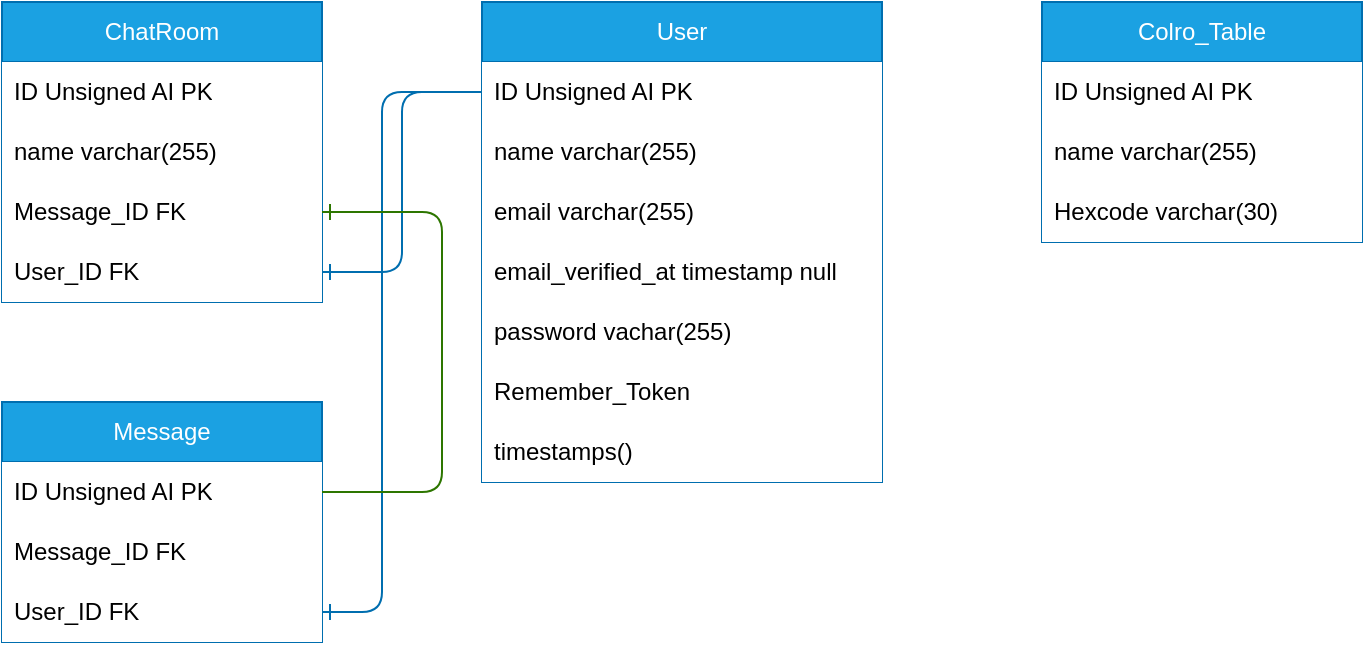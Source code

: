 <mxfile>
    <diagram id="bZ94hbTcIO7zM9gNZOJU" name="Page-1">
        <mxGraphModel dx="452" dy="315" grid="1" gridSize="10" guides="1" tooltips="1" connect="1" arrows="1" fold="1" page="1" pageScale="1" pageWidth="850" pageHeight="1100" math="0" shadow="0">
            <root>
                <mxCell id="0"/>
                <mxCell id="1" parent="0"/>
                <mxCell id="7" value="ChatRoom" style="swimlane;fontStyle=0;childLayout=stackLayout;horizontal=1;startSize=30;horizontalStack=0;resizeParent=1;resizeParentMax=0;resizeLast=0;collapsible=1;marginBottom=0;whiteSpace=wrap;html=1;fillColor=#1ba1e2;strokeColor=#006EAF;fontColor=#ffffff;" parent="1" vertex="1">
                    <mxGeometry x="40" y="80" width="160" height="150" as="geometry"/>
                </mxCell>
                <mxCell id="8" value="ID Unsigned AI PK" style="text;align=left;verticalAlign=middle;spacingLeft=4;spacingRight=4;overflow=hidden;points=[[0,0.5],[1,0.5]];portConstraint=eastwest;rotatable=0;whiteSpace=wrap;html=1;fillColor=light-dark(#FFFFFF,#FFFFFF);" parent="7" vertex="1">
                    <mxGeometry y="30" width="160" height="30" as="geometry"/>
                </mxCell>
                <mxCell id="11" value="name varchar(255)" style="text;align=left;verticalAlign=middle;spacingLeft=4;spacingRight=4;overflow=hidden;points=[[0,0.5],[1,0.5]];portConstraint=eastwest;rotatable=0;whiteSpace=wrap;html=1;fillColor=light-dark(#FFFFFF,#FFFFFF);" parent="7" vertex="1">
                    <mxGeometry y="60" width="160" height="30" as="geometry"/>
                </mxCell>
                <mxCell id="12" value="Message_ID FK" style="text;align=left;verticalAlign=middle;spacingLeft=4;spacingRight=4;overflow=hidden;points=[[0,0.5],[1,0.5]];portConstraint=eastwest;rotatable=0;whiteSpace=wrap;html=1;fillColor=light-dark(#FFFFFF,#FFFFFF);" parent="7" vertex="1">
                    <mxGeometry y="90" width="160" height="30" as="geometry"/>
                </mxCell>
                <mxCell id="9" value="User_ID FK" style="text;align=left;verticalAlign=middle;spacingLeft=4;spacingRight=4;overflow=hidden;points=[[0,0.5],[1,0.5]];portConstraint=eastwest;rotatable=0;whiteSpace=wrap;html=1;fillColor=light-dark(#FFFFFF,#FFFFFF);" parent="7" vertex="1">
                    <mxGeometry y="120" width="160" height="30" as="geometry"/>
                </mxCell>
                <mxCell id="13" value="User" style="swimlane;fontStyle=0;childLayout=stackLayout;horizontal=1;startSize=30;horizontalStack=0;resizeParent=1;resizeParentMax=0;resizeLast=0;collapsible=1;marginBottom=0;whiteSpace=wrap;html=1;fillColor=#1ba1e2;strokeColor=#006EAF;fontColor=#ffffff;" parent="1" vertex="1">
                    <mxGeometry x="280" y="80" width="200" height="240" as="geometry"/>
                </mxCell>
                <mxCell id="14" value="ID Unsigned AI PK" style="text;align=left;verticalAlign=middle;spacingLeft=4;spacingRight=4;overflow=hidden;points=[[0,0.5],[1,0.5]];portConstraint=eastwest;rotatable=0;whiteSpace=wrap;html=1;fillColor=light-dark(#FFFFFF,#FFFFFF);" parent="13" vertex="1">
                    <mxGeometry y="30" width="200" height="30" as="geometry"/>
                </mxCell>
                <mxCell id="15" value="name varchar(255)" style="text;align=left;verticalAlign=middle;spacingLeft=4;spacingRight=4;overflow=hidden;points=[[0,0.5],[1,0.5]];portConstraint=eastwest;rotatable=0;whiteSpace=wrap;html=1;fillColor=light-dark(#FFFFFF,#FFFFFF);" parent="13" vertex="1">
                    <mxGeometry y="60" width="200" height="30" as="geometry"/>
                </mxCell>
                <mxCell id="16" value="email varchar(255)" style="text;align=left;verticalAlign=middle;spacingLeft=4;spacingRight=4;overflow=hidden;points=[[0,0.5],[1,0.5]];portConstraint=eastwest;rotatable=0;whiteSpace=wrap;html=1;fillColor=light-dark(#FFFFFF,#FFFFFF);" parent="13" vertex="1">
                    <mxGeometry y="90" width="200" height="30" as="geometry"/>
                </mxCell>
                <mxCell id="30" value="email_verified_at timestamp null" style="text;align=left;verticalAlign=middle;spacingLeft=4;spacingRight=4;overflow=hidden;points=[[0,0.5],[1,0.5]];portConstraint=eastwest;rotatable=0;whiteSpace=wrap;html=1;fillColor=light-dark(#FFFFFF,#FFFFFF);" parent="13" vertex="1">
                    <mxGeometry y="120" width="200" height="30" as="geometry"/>
                </mxCell>
                <mxCell id="17" value="password vachar(255)" style="text;align=left;verticalAlign=middle;spacingLeft=4;spacingRight=4;overflow=hidden;points=[[0,0.5],[1,0.5]];portConstraint=eastwest;rotatable=0;whiteSpace=wrap;html=1;fillColor=light-dark(#FFFFFF,#FFFFFF);" parent="13" vertex="1">
                    <mxGeometry y="150" width="200" height="30" as="geometry"/>
                </mxCell>
                <mxCell id="28" value="Remember_Token" style="text;align=left;verticalAlign=middle;spacingLeft=4;spacingRight=4;overflow=hidden;points=[[0,0.5],[1,0.5]];portConstraint=eastwest;rotatable=0;whiteSpace=wrap;html=1;fillColor=light-dark(#FFFFFF,#FFFFFF);" parent="13" vertex="1">
                    <mxGeometry y="180" width="200" height="30" as="geometry"/>
                </mxCell>
                <mxCell id="29" value="timestamps()" style="text;align=left;verticalAlign=middle;spacingLeft=4;spacingRight=4;overflow=hidden;points=[[0,0.5],[1,0.5]];portConstraint=eastwest;rotatable=0;whiteSpace=wrap;html=1;fillColor=light-dark(#FFFFFF,#FFFFFF);" parent="13" vertex="1">
                    <mxGeometry y="210" width="200" height="30" as="geometry"/>
                </mxCell>
                <mxCell id="18" value="Colro_Table" style="swimlane;fontStyle=0;childLayout=stackLayout;horizontal=1;startSize=30;horizontalStack=0;resizeParent=1;resizeParentMax=0;resizeLast=0;collapsible=1;marginBottom=0;whiteSpace=wrap;html=1;fillColor=#1ba1e2;strokeColor=#006EAF;fontColor=#ffffff;" parent="1" vertex="1">
                    <mxGeometry x="560" y="80" width="160" height="120" as="geometry"/>
                </mxCell>
                <mxCell id="19" value="ID Unsigned AI PK" style="text;align=left;verticalAlign=middle;spacingLeft=4;spacingRight=4;overflow=hidden;points=[[0,0.5],[1,0.5]];portConstraint=eastwest;rotatable=0;whiteSpace=wrap;html=1;fillColor=light-dark(#FFFFFF,#FFFFFF);" parent="18" vertex="1">
                    <mxGeometry y="30" width="160" height="30" as="geometry"/>
                </mxCell>
                <mxCell id="20" value="name varchar(255)" style="text;align=left;verticalAlign=middle;spacingLeft=4;spacingRight=4;overflow=hidden;points=[[0,0.5],[1,0.5]];portConstraint=eastwest;rotatable=0;whiteSpace=wrap;html=1;fillColor=light-dark(#FFFFFF,#FFFFFF);" parent="18" vertex="1">
                    <mxGeometry y="60" width="160" height="30" as="geometry"/>
                </mxCell>
                <mxCell id="21" value="Hexcode varchar(30)" style="text;align=left;verticalAlign=middle;spacingLeft=4;spacingRight=4;overflow=hidden;points=[[0,0.5],[1,0.5]];portConstraint=eastwest;rotatable=0;whiteSpace=wrap;html=1;fillColor=light-dark(#FFFFFF,#FFFFFF);" parent="18" vertex="1">
                    <mxGeometry y="90" width="160" height="30" as="geometry"/>
                </mxCell>
                <mxCell id="23" value="Message" style="swimlane;fontStyle=0;childLayout=stackLayout;horizontal=1;startSize=30;horizontalStack=0;resizeParent=1;resizeParentMax=0;resizeLast=0;collapsible=1;marginBottom=0;whiteSpace=wrap;html=1;fillColor=#1ba1e2;strokeColor=#006EAF;fontColor=#ffffff;" parent="1" vertex="1">
                    <mxGeometry x="40" y="280" width="160" height="120" as="geometry"/>
                </mxCell>
                <mxCell id="24" value="ID Unsigned AI PK" style="text;align=left;verticalAlign=middle;spacingLeft=4;spacingRight=4;overflow=hidden;points=[[0,0.5],[1,0.5]];portConstraint=eastwest;rotatable=0;whiteSpace=wrap;html=1;fillColor=light-dark(#FFFFFF,#FFFFFF);" parent="23" vertex="1">
                    <mxGeometry y="30" width="160" height="30" as="geometry"/>
                </mxCell>
                <mxCell id="26" value="Message_ID FK" style="text;align=left;verticalAlign=middle;spacingLeft=4;spacingRight=4;overflow=hidden;points=[[0,0.5],[1,0.5]];portConstraint=eastwest;rotatable=0;whiteSpace=wrap;html=1;fillColor=light-dark(#FFFFFF,#FFFFFF);" parent="23" vertex="1">
                    <mxGeometry y="60" width="160" height="30" as="geometry"/>
                </mxCell>
                <mxCell id="27" value="User_ID FK" style="text;align=left;verticalAlign=middle;spacingLeft=4;spacingRight=4;overflow=hidden;points=[[0,0.5],[1,0.5]];portConstraint=eastwest;rotatable=0;whiteSpace=wrap;html=1;fillColor=light-dark(#FFFFFF,#FFFFFF);" parent="23" vertex="1">
                    <mxGeometry y="90" width="160" height="30" as="geometry"/>
                </mxCell>
                <mxCell id="32" style="edgeStyle=none;html=1;exitX=0;exitY=0.5;exitDx=0;exitDy=0;entryX=1;entryY=0.5;entryDx=0;entryDy=0;endArrow=ERone;endFill=0;fillColor=#1ba1e2;strokeColor=#006EAF;" parent="1" source="14" target="9" edge="1">
                    <mxGeometry relative="1" as="geometry">
                        <Array as="points">
                            <mxPoint x="240" y="125"/>
                            <mxPoint x="240" y="215"/>
                        </Array>
                    </mxGeometry>
                </mxCell>
                <mxCell id="33" style="edgeStyle=none;html=1;exitX=0;exitY=0.5;exitDx=0;exitDy=0;entryX=1;entryY=0.5;entryDx=0;entryDy=0;endArrow=ERone;endFill=0;fillColor=#1ba1e2;strokeColor=#006EAF;" parent="1" source="14" target="27" edge="1">
                    <mxGeometry relative="1" as="geometry">
                        <Array as="points">
                            <mxPoint x="230" y="125"/>
                            <mxPoint x="230" y="385"/>
                        </Array>
                    </mxGeometry>
                </mxCell>
                <mxCell id="34" style="edgeStyle=none;html=1;exitX=1;exitY=0.5;exitDx=0;exitDy=0;entryX=1;entryY=0.5;entryDx=0;entryDy=0;endArrow=ERone;endFill=0;fillColor=#60a917;strokeColor=#2D7600;" parent="1" source="24" target="12" edge="1">
                    <mxGeometry relative="1" as="geometry">
                        <mxPoint x="250" y="324.833" as="targetPoint"/>
                        <Array as="points">
                            <mxPoint x="260" y="325"/>
                            <mxPoint x="260" y="185"/>
                        </Array>
                    </mxGeometry>
                </mxCell>
            </root>
        </mxGraphModel>
    </diagram>
</mxfile>